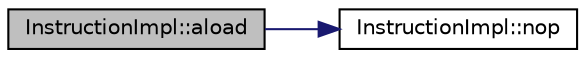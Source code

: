 digraph "InstructionImpl::aload"
{
  edge [fontname="Helvetica",fontsize="10",labelfontname="Helvetica",labelfontsize="10"];
  node [fontname="Helvetica",fontsize="10",shape=record];
  rankdir="LR";
  Node1 [label="InstructionImpl::aload",height=0.2,width=0.4,color="black", fillcolor="grey75", style="filled", fontcolor="black"];
  Node1 -> Node2 [color="midnightblue",fontsize="10",style="solid",fontname="Helvetica"];
  Node2 [label="InstructionImpl::nop",height=0.2,width=0.4,color="black", fillcolor="white", style="filled",URL="$class_instruction_impl.html#a167bb8f230879fe6470318755fa3bcc9"];
}
